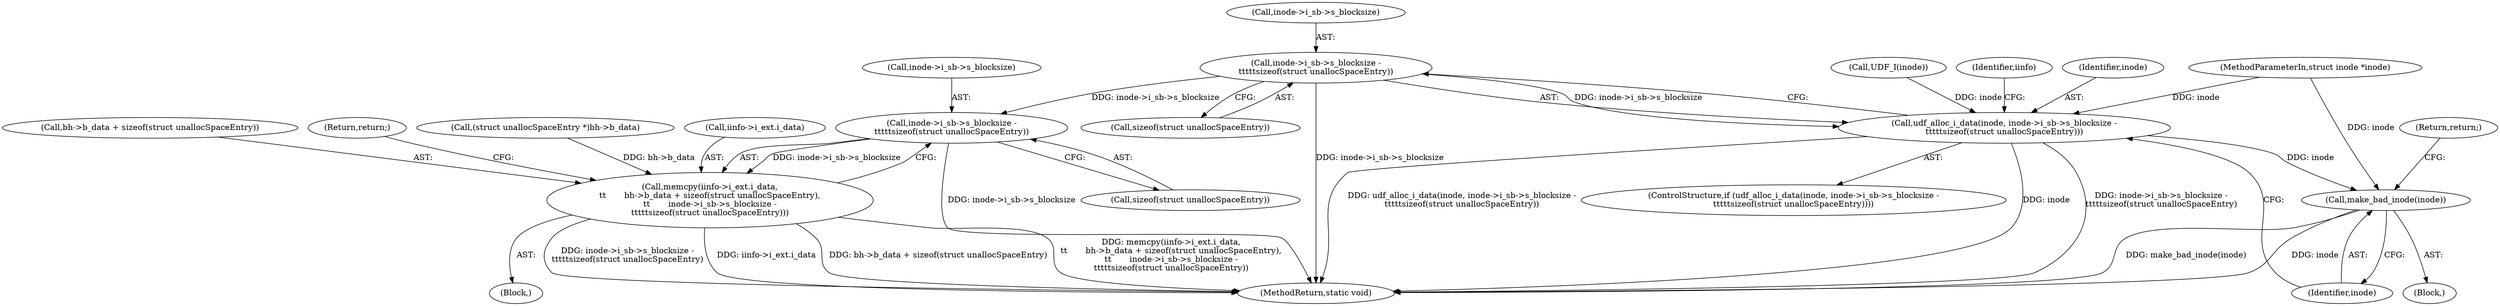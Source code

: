 digraph "0_linux_c03aa9f6e1f938618e6db2e23afef0574efeeb65@API" {
"1000533" [label="(Call,inode->i_sb->s_blocksize -\n\t\t\t\t\tsizeof(struct unallocSpaceEntry))"];
"1000531" [label="(Call,udf_alloc_i_data(inode, inode->i_sb->s_blocksize -\n\t\t\t\t\tsizeof(struct unallocSpaceEntry)))"];
"1000542" [label="(Call,make_bad_inode(inode))"];
"1000557" [label="(Call,inode->i_sb->s_blocksize -\n\t\t\t\t\tsizeof(struct unallocSpaceEntry))"];
"1000545" [label="(Call,memcpy(iinfo->i_ext.i_data,\n\t\t       bh->b_data + sizeof(struct unallocSpaceEntry),\n\t\t       inode->i_sb->s_blocksize -\n\t\t\t\t\tsizeof(struct unallocSpaceEntry)))"];
"1000507" [label="(Block,)"];
"1000524" [label="(Call,(struct unallocSpaceEntry *)bh->b_data)"];
"1000557" [label="(Call,inode->i_sb->s_blocksize -\n\t\t\t\t\tsizeof(struct unallocSpaceEntry))"];
"1000548" [label="(Identifier,iinfo)"];
"1001156" [label="(MethodReturn,static void)"];
"1000539" [label="(Call,sizeof(struct unallocSpaceEntry))"];
"1000532" [label="(Identifier,inode)"];
"1000116" [label="(Call,UDF_I(inode))"];
"1000530" [label="(ControlStructure,if (udf_alloc_i_data(inode, inode->i_sb->s_blocksize -\n\t\t\t\t\tsizeof(struct unallocSpaceEntry))))"];
"1000558" [label="(Call,inode->i_sb->s_blocksize)"];
"1000546" [label="(Call,iinfo->i_ext.i_data)"];
"1000543" [label="(Identifier,inode)"];
"1000531" [label="(Call,udf_alloc_i_data(inode, inode->i_sb->s_blocksize -\n\t\t\t\t\tsizeof(struct unallocSpaceEntry)))"];
"1000534" [label="(Call,inode->i_sb->s_blocksize)"];
"1000563" [label="(Call,sizeof(struct unallocSpaceEntry))"];
"1000541" [label="(Block,)"];
"1000551" [label="(Call,bh->b_data + sizeof(struct unallocSpaceEntry))"];
"1000533" [label="(Call,inode->i_sb->s_blocksize -\n\t\t\t\t\tsizeof(struct unallocSpaceEntry))"];
"1000104" [label="(MethodParameterIn,struct inode *inode)"];
"1000542" [label="(Call,make_bad_inode(inode))"];
"1000565" [label="(Return,return;)"];
"1000544" [label="(Return,return;)"];
"1000545" [label="(Call,memcpy(iinfo->i_ext.i_data,\n\t\t       bh->b_data + sizeof(struct unallocSpaceEntry),\n\t\t       inode->i_sb->s_blocksize -\n\t\t\t\t\tsizeof(struct unallocSpaceEntry)))"];
"1000533" -> "1000531"  [label="AST: "];
"1000533" -> "1000539"  [label="CFG: "];
"1000534" -> "1000533"  [label="AST: "];
"1000539" -> "1000533"  [label="AST: "];
"1000531" -> "1000533"  [label="CFG: "];
"1000533" -> "1001156"  [label="DDG: inode->i_sb->s_blocksize"];
"1000533" -> "1000531"  [label="DDG: inode->i_sb->s_blocksize"];
"1000533" -> "1000557"  [label="DDG: inode->i_sb->s_blocksize"];
"1000531" -> "1000530"  [label="AST: "];
"1000532" -> "1000531"  [label="AST: "];
"1000543" -> "1000531"  [label="CFG: "];
"1000548" -> "1000531"  [label="CFG: "];
"1000531" -> "1001156"  [label="DDG: inode->i_sb->s_blocksize -\n\t\t\t\t\tsizeof(struct unallocSpaceEntry)"];
"1000531" -> "1001156"  [label="DDG: udf_alloc_i_data(inode, inode->i_sb->s_blocksize -\n\t\t\t\t\tsizeof(struct unallocSpaceEntry))"];
"1000531" -> "1001156"  [label="DDG: inode"];
"1000116" -> "1000531"  [label="DDG: inode"];
"1000104" -> "1000531"  [label="DDG: inode"];
"1000531" -> "1000542"  [label="DDG: inode"];
"1000542" -> "1000541"  [label="AST: "];
"1000542" -> "1000543"  [label="CFG: "];
"1000543" -> "1000542"  [label="AST: "];
"1000544" -> "1000542"  [label="CFG: "];
"1000542" -> "1001156"  [label="DDG: inode"];
"1000542" -> "1001156"  [label="DDG: make_bad_inode(inode)"];
"1000104" -> "1000542"  [label="DDG: inode"];
"1000557" -> "1000545"  [label="AST: "];
"1000557" -> "1000563"  [label="CFG: "];
"1000558" -> "1000557"  [label="AST: "];
"1000563" -> "1000557"  [label="AST: "];
"1000545" -> "1000557"  [label="CFG: "];
"1000557" -> "1001156"  [label="DDG: inode->i_sb->s_blocksize"];
"1000557" -> "1000545"  [label="DDG: inode->i_sb->s_blocksize"];
"1000545" -> "1000507"  [label="AST: "];
"1000546" -> "1000545"  [label="AST: "];
"1000551" -> "1000545"  [label="AST: "];
"1000565" -> "1000545"  [label="CFG: "];
"1000545" -> "1001156"  [label="DDG: inode->i_sb->s_blocksize -\n\t\t\t\t\tsizeof(struct unallocSpaceEntry)"];
"1000545" -> "1001156"  [label="DDG: iinfo->i_ext.i_data"];
"1000545" -> "1001156"  [label="DDG: bh->b_data + sizeof(struct unallocSpaceEntry)"];
"1000545" -> "1001156"  [label="DDG: memcpy(iinfo->i_ext.i_data,\n\t\t       bh->b_data + sizeof(struct unallocSpaceEntry),\n\t\t       inode->i_sb->s_blocksize -\n\t\t\t\t\tsizeof(struct unallocSpaceEntry))"];
"1000524" -> "1000545"  [label="DDG: bh->b_data"];
}
